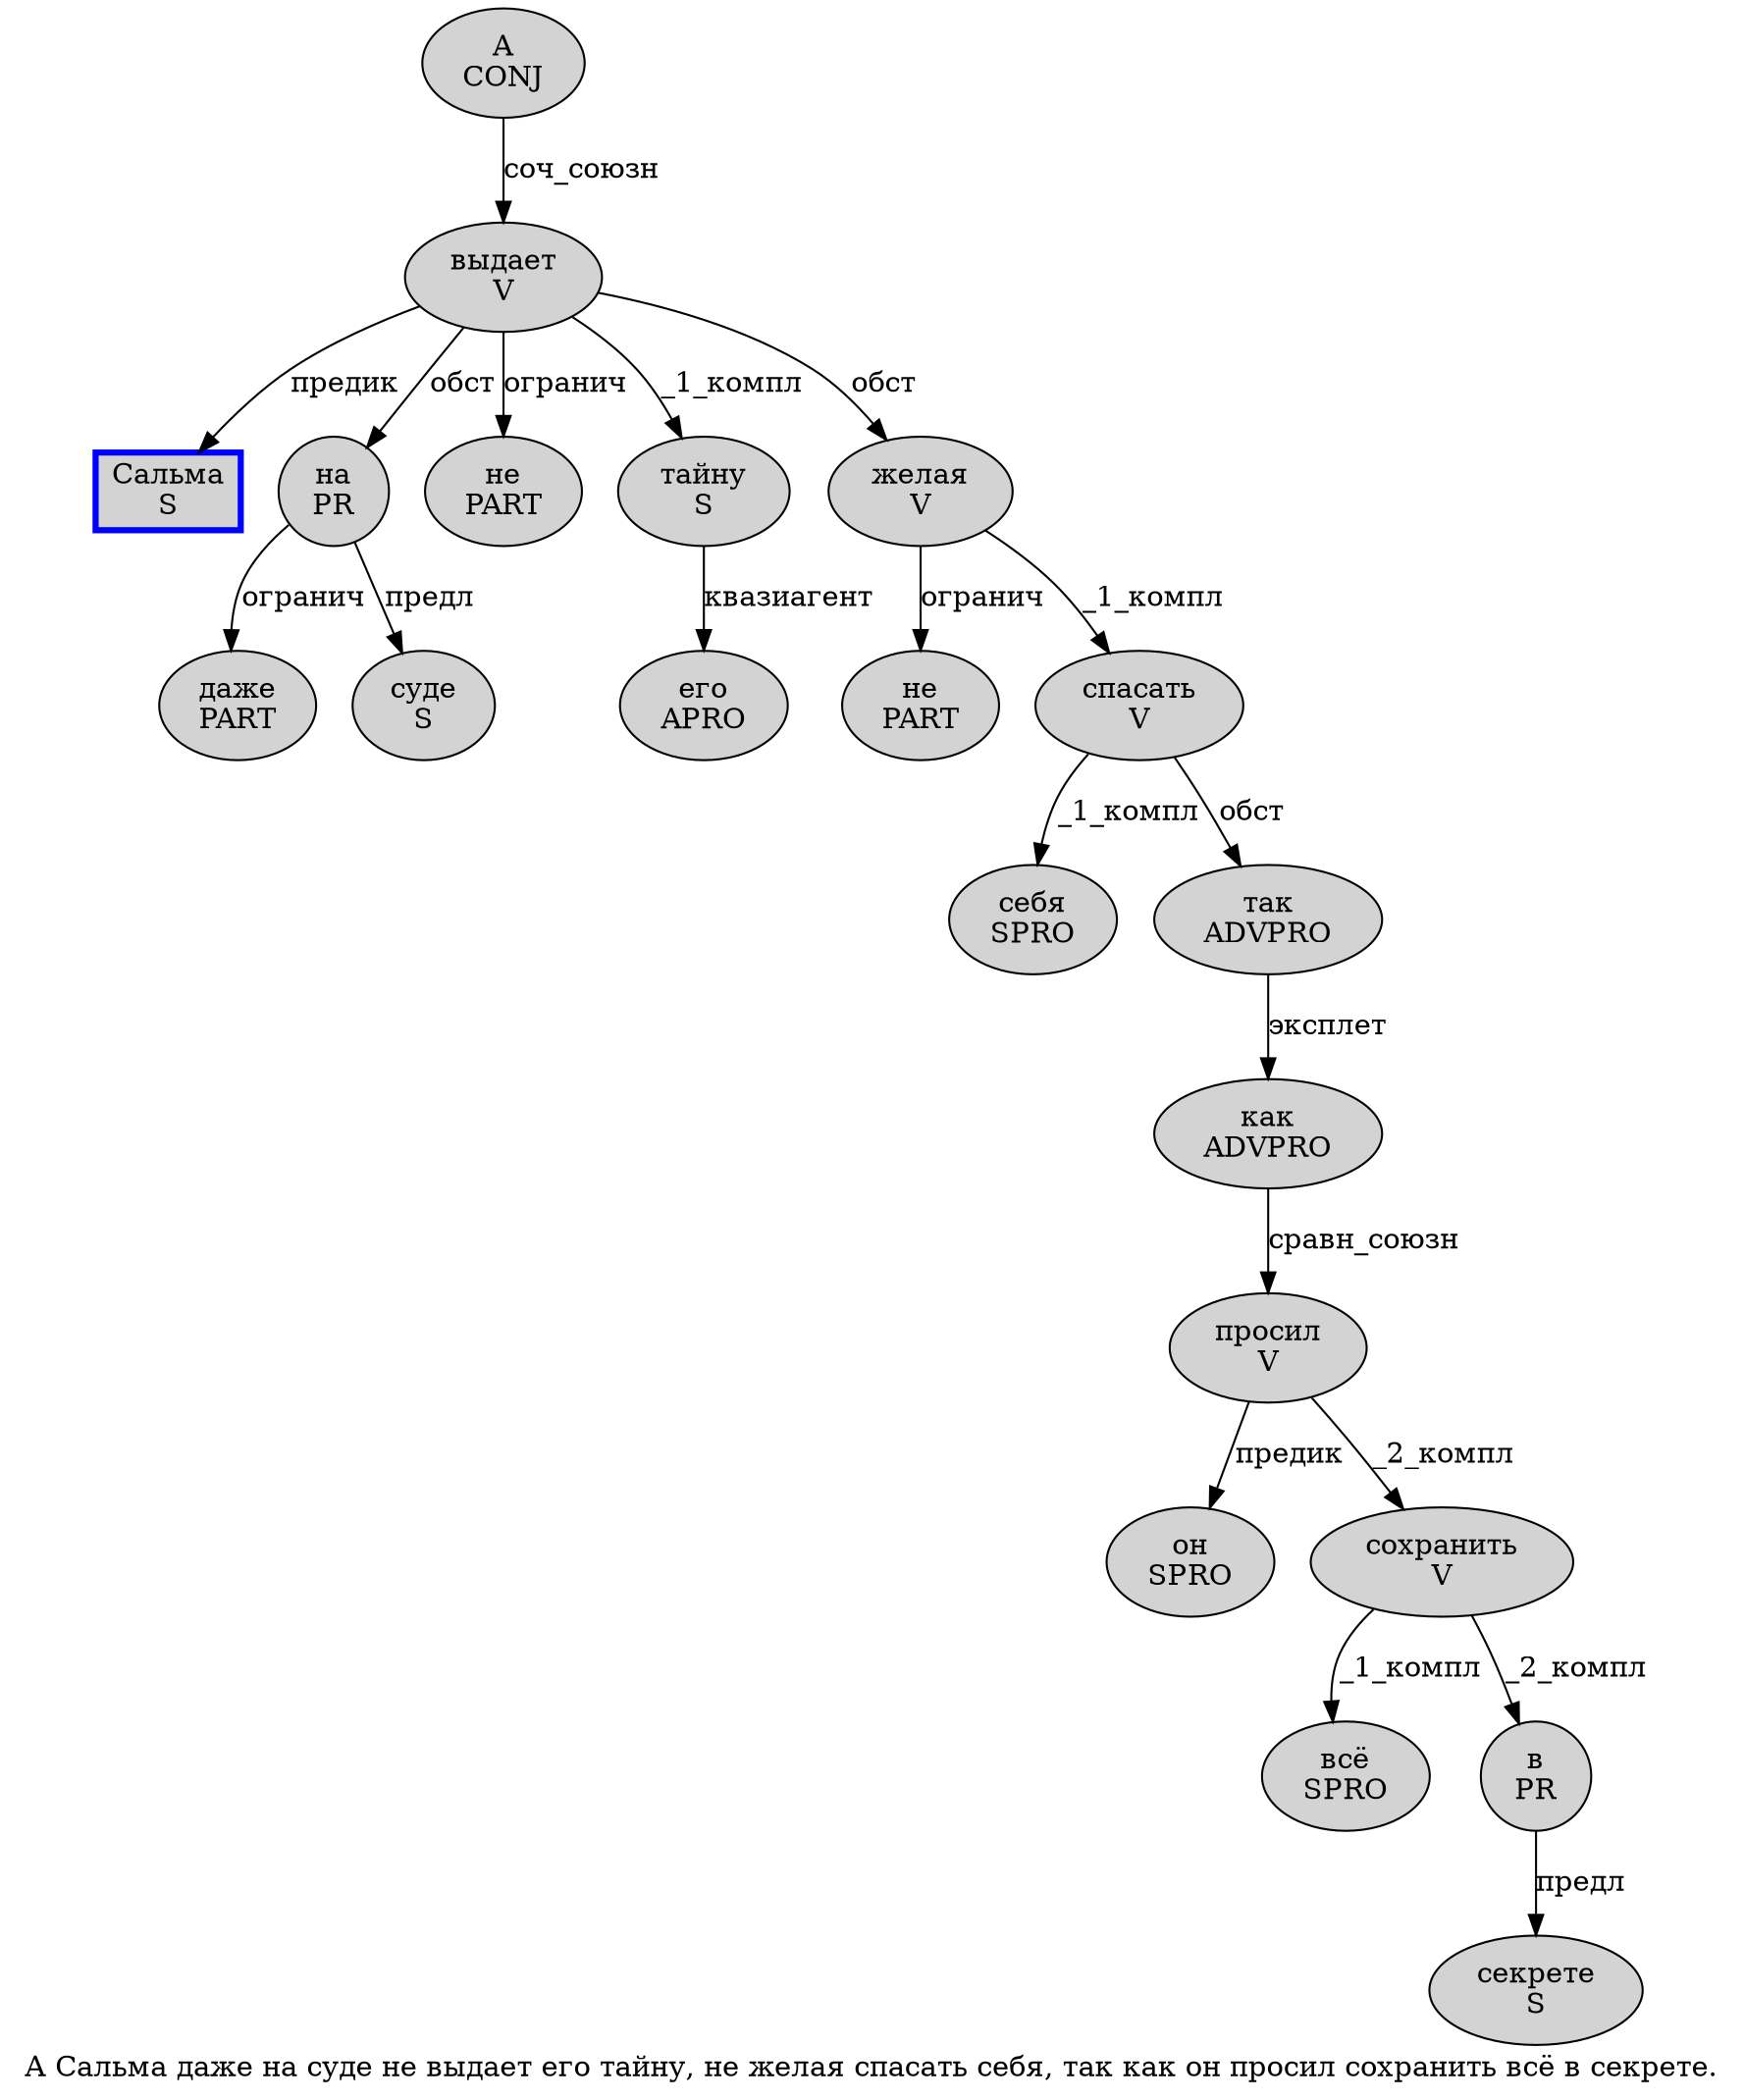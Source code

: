 digraph SENTENCE_77 {
	graph [label="А Сальма даже на суде не выдает его тайну, не желая спасать себя, так как он просил сохранить всё в секрете."]
	node [style=filled]
		0 [label="А
CONJ" color="" fillcolor=lightgray penwidth=1 shape=ellipse]
		1 [label="Сальма
S" color=blue fillcolor=lightgray penwidth=3 shape=box]
		2 [label="даже
PART" color="" fillcolor=lightgray penwidth=1 shape=ellipse]
		3 [label="на
PR" color="" fillcolor=lightgray penwidth=1 shape=ellipse]
		4 [label="суде
S" color="" fillcolor=lightgray penwidth=1 shape=ellipse]
		5 [label="не
PART" color="" fillcolor=lightgray penwidth=1 shape=ellipse]
		6 [label="выдает
V" color="" fillcolor=lightgray penwidth=1 shape=ellipse]
		7 [label="его
APRO" color="" fillcolor=lightgray penwidth=1 shape=ellipse]
		8 [label="тайну
S" color="" fillcolor=lightgray penwidth=1 shape=ellipse]
		10 [label="не
PART" color="" fillcolor=lightgray penwidth=1 shape=ellipse]
		11 [label="желая
V" color="" fillcolor=lightgray penwidth=1 shape=ellipse]
		12 [label="спасать
V" color="" fillcolor=lightgray penwidth=1 shape=ellipse]
		13 [label="себя
SPRO" color="" fillcolor=lightgray penwidth=1 shape=ellipse]
		15 [label="так
ADVPRO" color="" fillcolor=lightgray penwidth=1 shape=ellipse]
		16 [label="как
ADVPRO" color="" fillcolor=lightgray penwidth=1 shape=ellipse]
		17 [label="он
SPRO" color="" fillcolor=lightgray penwidth=1 shape=ellipse]
		18 [label="просил
V" color="" fillcolor=lightgray penwidth=1 shape=ellipse]
		19 [label="сохранить
V" color="" fillcolor=lightgray penwidth=1 shape=ellipse]
		20 [label="всё
SPRO" color="" fillcolor=lightgray penwidth=1 shape=ellipse]
		21 [label="в
PR" color="" fillcolor=lightgray penwidth=1 shape=ellipse]
		22 [label="секрете
S" color="" fillcolor=lightgray penwidth=1 shape=ellipse]
			12 -> 13 [label="_1_компл"]
			12 -> 15 [label="обст"]
			15 -> 16 [label="эксплет"]
			18 -> 17 [label="предик"]
			18 -> 19 [label="_2_компл"]
			0 -> 6 [label="соч_союзн"]
			11 -> 10 [label="огранич"]
			11 -> 12 [label="_1_компл"]
			16 -> 18 [label="сравн_союзн"]
			8 -> 7 [label="квазиагент"]
			19 -> 20 [label="_1_компл"]
			19 -> 21 [label="_2_компл"]
			3 -> 2 [label="огранич"]
			3 -> 4 [label="предл"]
			21 -> 22 [label="предл"]
			6 -> 1 [label="предик"]
			6 -> 3 [label="обст"]
			6 -> 5 [label="огранич"]
			6 -> 8 [label="_1_компл"]
			6 -> 11 [label="обст"]
}